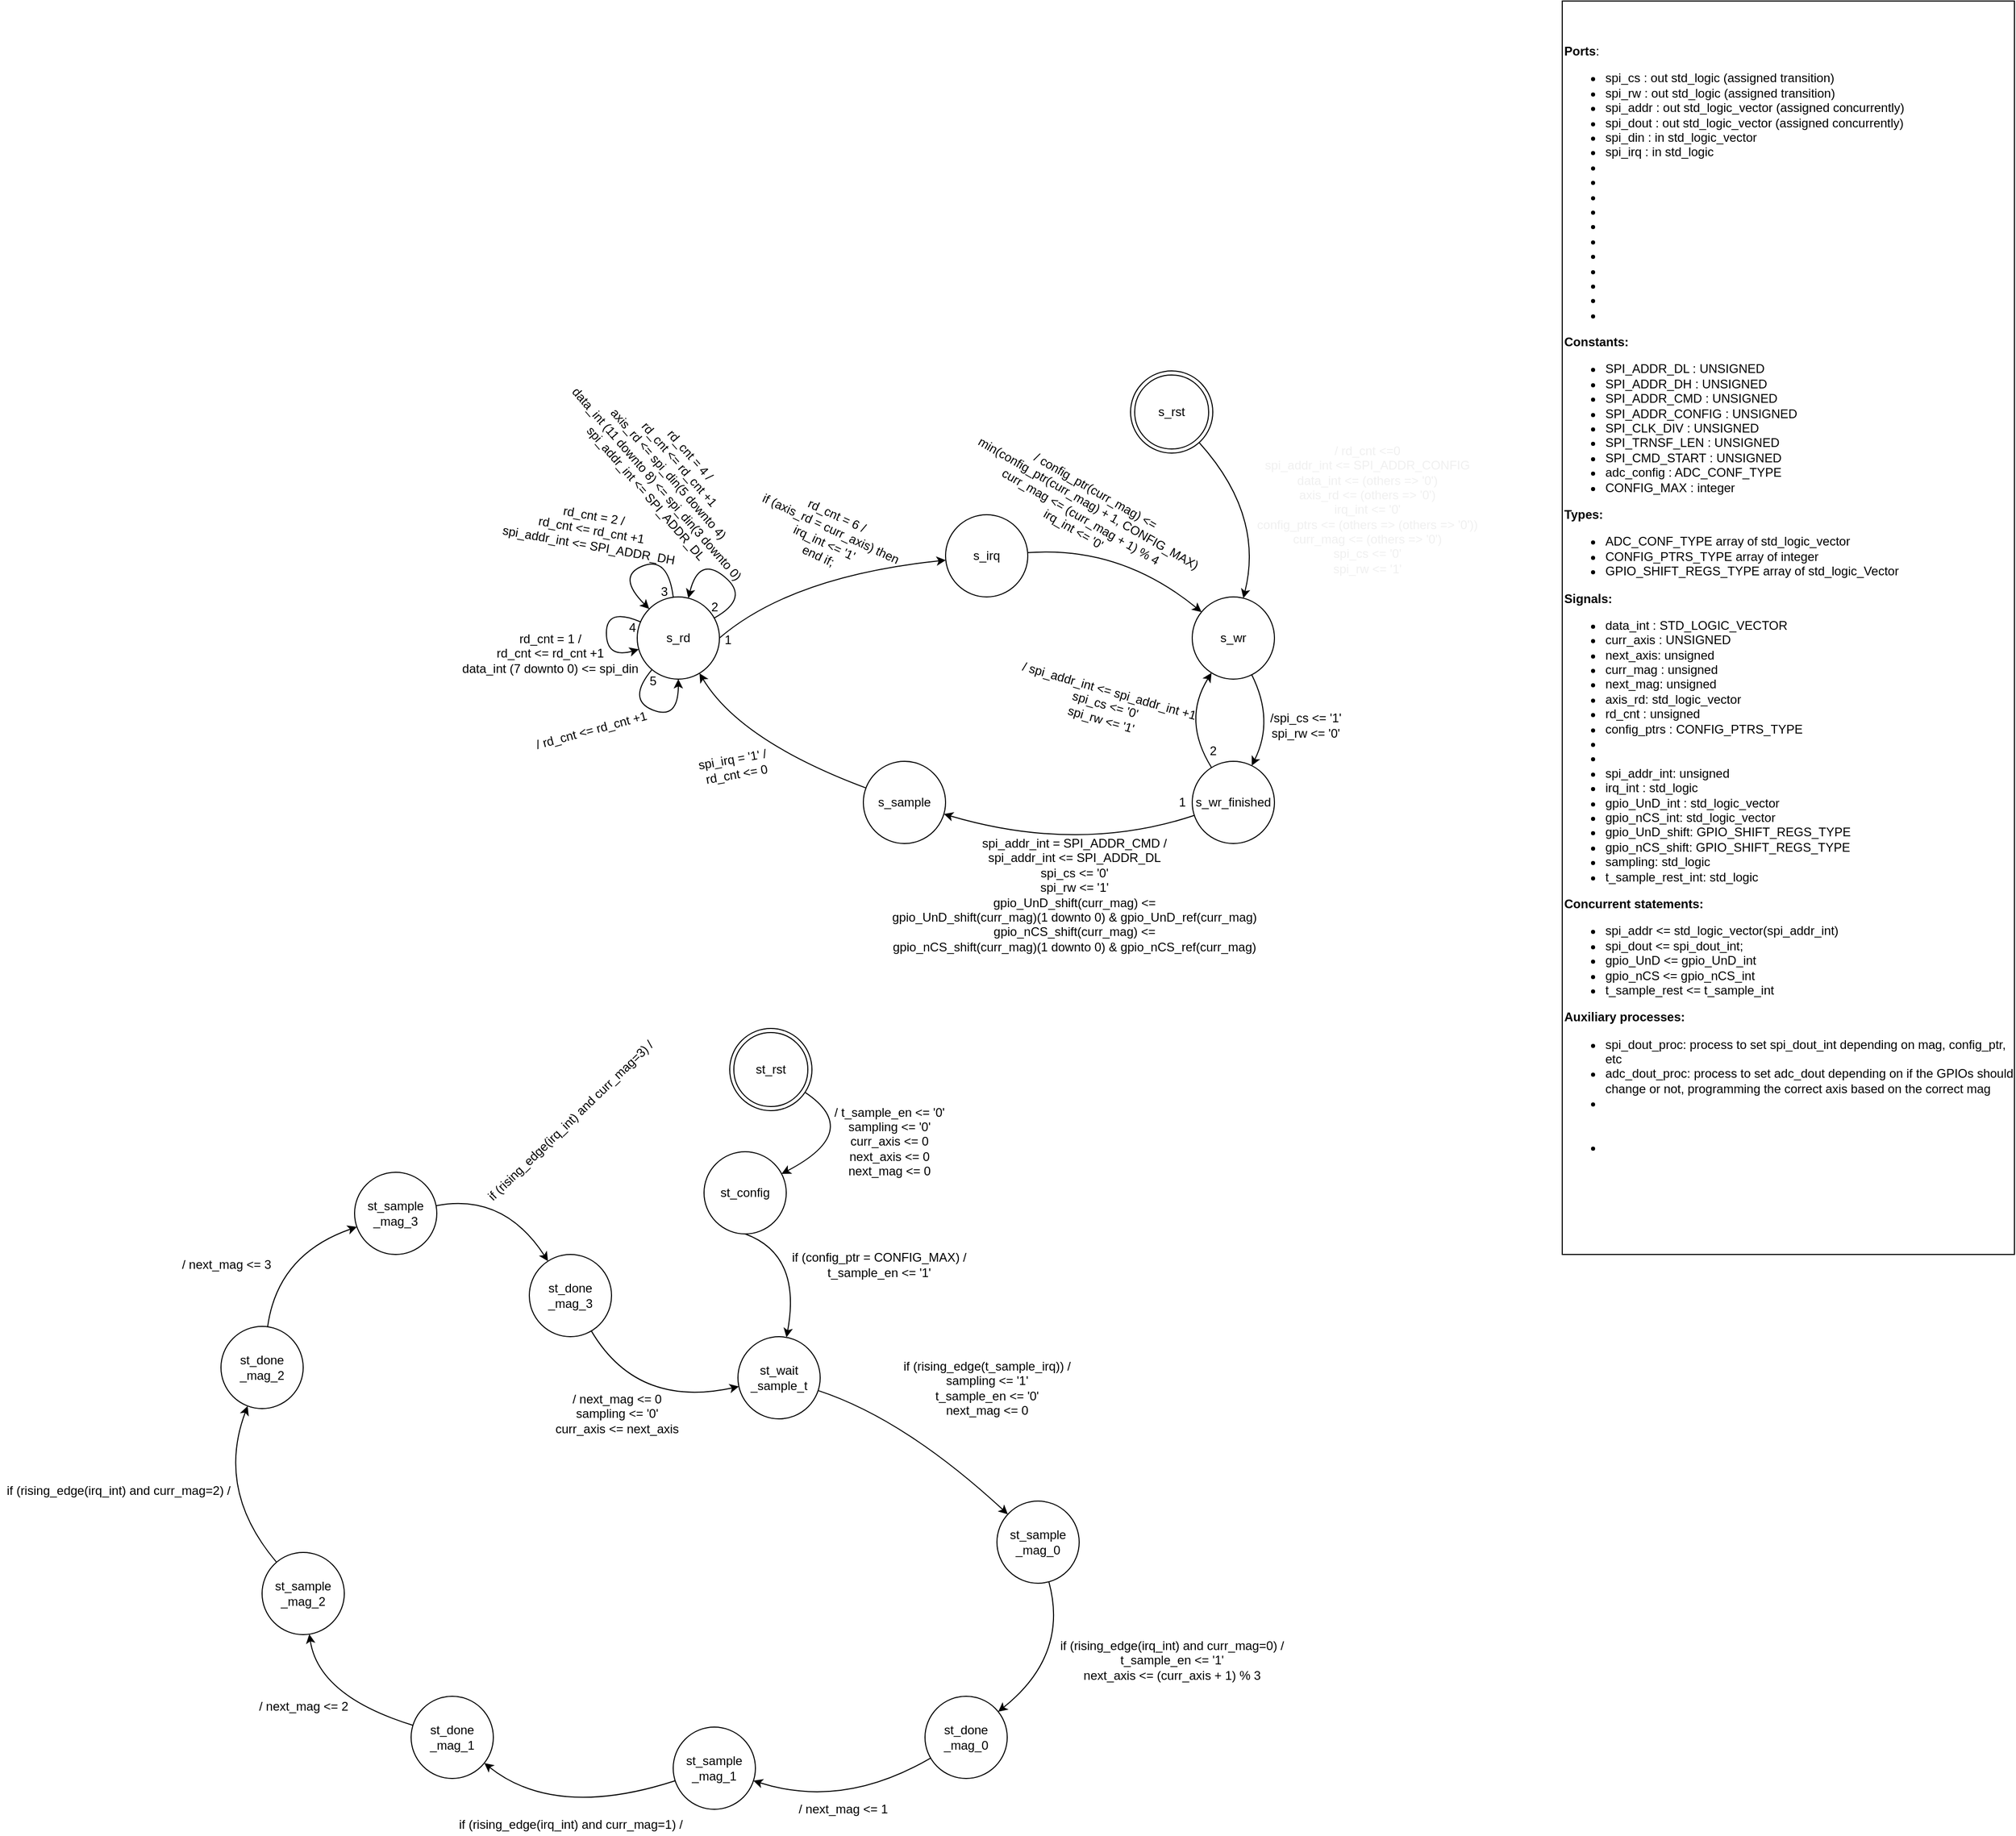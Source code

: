 <mxfile version="16.5.3" type="github">
  <diagram id="vrzT1TKiQixJpK5WYRxw" name="Page-1">
    <mxGraphModel dx="1946" dy="1662" grid="1" gridSize="10" guides="1" tooltips="1" connect="1" arrows="1" fold="1" page="1" pageScale="1" pageWidth="850" pageHeight="1100" math="0" shadow="0">
      <root>
        <mxCell id="0" />
        <mxCell id="1" parent="0" />
        <mxCell id="F6YoLCzz_JKbW-UoigHi-1" value="s_rst" style="ellipse;shape=doubleEllipse;whiteSpace=wrap;html=1;aspect=fixed;fillColor=none;shadow=0;" parent="1" vertex="1">
          <mxGeometry x="420" y="-20" width="80" height="80" as="geometry" />
        </mxCell>
        <mxCell id="F6YoLCzz_JKbW-UoigHi-4" value="s_wr" style="ellipse;whiteSpace=wrap;html=1;aspect=fixed;fillColor=none;shadow=0;" parent="1" vertex="1">
          <mxGeometry x="480" y="200" width="80" height="80" as="geometry" />
        </mxCell>
        <mxCell id="F6YoLCzz_JKbW-UoigHi-5" value="" style="curved=1;endArrow=classic;html=1;shadow=0;" parent="1" source="F6YoLCzz_JKbW-UoigHi-1" target="F6YoLCzz_JKbW-UoigHi-4" edge="1">
          <mxGeometry width="50" height="50" relative="1" as="geometry">
            <mxPoint x="530" y="160" as="sourcePoint" />
            <mxPoint x="580" y="110" as="targetPoint" />
            <Array as="points">
              <mxPoint x="550" y="120" />
            </Array>
          </mxGeometry>
        </mxCell>
        <mxCell id="F6YoLCzz_JKbW-UoigHi-7" value="/spi_cs &amp;lt;= &#39;1&#39;&lt;br&gt;spi_rw &amp;lt;= &#39;0&#39;" style="text;html=1;align=center;verticalAlign=middle;resizable=0;points=[];autosize=1;strokeColor=none;shadow=0;" parent="1" vertex="1">
          <mxGeometry x="550" y="310" width="80" height="30" as="geometry" />
        </mxCell>
        <mxCell id="F6YoLCzz_JKbW-UoigHi-8" value="s_wr_finished" style="ellipse;whiteSpace=wrap;html=1;aspect=fixed;fillColor=none;shadow=0;" parent="1" vertex="1">
          <mxGeometry x="480" y="360" width="80" height="80" as="geometry" />
        </mxCell>
        <mxCell id="F6YoLCzz_JKbW-UoigHi-9" value="" style="curved=1;endArrow=classic;html=1;shadow=0;" parent="1" source="F6YoLCzz_JKbW-UoigHi-4" target="F6YoLCzz_JKbW-UoigHi-8" edge="1">
          <mxGeometry width="50" height="50" relative="1" as="geometry">
            <mxPoint x="390" y="330" as="sourcePoint" />
            <mxPoint x="440" y="280" as="targetPoint" />
            <Array as="points">
              <mxPoint x="560" y="320" />
            </Array>
          </mxGeometry>
        </mxCell>
        <mxCell id="F6YoLCzz_JKbW-UoigHi-11" value="s_sample" style="ellipse;whiteSpace=wrap;html=1;aspect=fixed;fillColor=none;shadow=0;" parent="1" vertex="1">
          <mxGeometry x="160" y="360" width="80" height="80" as="geometry" />
        </mxCell>
        <mxCell id="F6YoLCzz_JKbW-UoigHi-12" value="s_rd" style="ellipse;whiteSpace=wrap;html=1;aspect=fixed;fillColor=none;shadow=0;" parent="1" vertex="1">
          <mxGeometry x="-60" y="200" width="80" height="80" as="geometry" />
        </mxCell>
        <mxCell id="F6YoLCzz_JKbW-UoigHi-13" value="" style="curved=1;endArrow=classic;html=1;shadow=0;" parent="1" source="F6YoLCzz_JKbW-UoigHi-8" target="F6YoLCzz_JKbW-UoigHi-4" edge="1">
          <mxGeometry width="50" height="50" relative="1" as="geometry">
            <mxPoint x="400" y="360" as="sourcePoint" />
            <mxPoint x="450" y="310" as="targetPoint" />
            <Array as="points">
              <mxPoint x="470" y="320" />
            </Array>
          </mxGeometry>
        </mxCell>
        <mxCell id="F6YoLCzz_JKbW-UoigHi-14" value="&lt;div&gt;/ spi_addr_int &amp;lt;= spi_addr_int +1&lt;/div&gt;spi_cs &amp;lt;= &#39;0&#39;&lt;br&gt;spi_rw &amp;lt;= &#39;1&#39;" style="text;html=1;align=center;verticalAlign=middle;resizable=0;points=[];autosize=1;strokeColor=none;rotation=16;shadow=0;" parent="1" vertex="1">
          <mxGeometry x="300" y="280" width="190" height="50" as="geometry" />
        </mxCell>
        <mxCell id="F6YoLCzz_JKbW-UoigHi-16" value="2" style="text;html=1;align=center;verticalAlign=middle;resizable=0;points=[];autosize=1;strokeColor=none;shadow=0;" parent="1" vertex="1">
          <mxGeometry x="490" y="340" width="20" height="20" as="geometry" />
        </mxCell>
        <mxCell id="F6YoLCzz_JKbW-UoigHi-17" value="" style="curved=1;endArrow=classic;html=1;shadow=0;" parent="1" source="F6YoLCzz_JKbW-UoigHi-8" target="F6YoLCzz_JKbW-UoigHi-11" edge="1">
          <mxGeometry width="50" height="50" relative="1" as="geometry">
            <mxPoint x="400" y="360" as="sourcePoint" />
            <mxPoint x="450" y="310" as="targetPoint" />
            <Array as="points">
              <mxPoint x="370" y="450" />
            </Array>
          </mxGeometry>
        </mxCell>
        <mxCell id="F6YoLCzz_JKbW-UoigHi-18" value="1" style="text;html=1;align=center;verticalAlign=middle;resizable=0;points=[];autosize=1;strokeColor=none;shadow=0;" parent="1" vertex="1">
          <mxGeometry x="460" y="390" width="20" height="20" as="geometry" />
        </mxCell>
        <mxCell id="F6YoLCzz_JKbW-UoigHi-19" value="spi_addr_int = SPI_ADDR_CMD /&lt;br&gt;&lt;div&gt;spi_addr_int &amp;lt;= SPI_ADDR_DL&lt;/div&gt;spi_cs &amp;lt;= &#39;0&#39;&lt;br&gt;&lt;div&gt;spi_rw &amp;lt;= &#39;1&#39;&lt;/div&gt;&lt;div&gt;gpio_UnD_shift(curr_mag) &amp;lt;= &lt;br&gt;&lt;/div&gt;&lt;div&gt;gpio_UnD_shift(curr_mag)(1 downto 0) &amp;amp; gpio_UnD_ref(curr_mag)&lt;/div&gt;&lt;div&gt;&lt;div&gt;gpio_nCS_shift(curr_mag) &amp;lt;= &lt;br&gt;&lt;/div&gt;&lt;div&gt;gpio_nCS_shift(curr_mag)(1 downto 0) &amp;amp; gpio_nCS_ref(curr_mag)&lt;/div&gt;&lt;/div&gt;" style="text;html=1;align=center;verticalAlign=middle;resizable=0;points=[];autosize=1;strokeColor=none;shadow=0;" parent="1" vertex="1">
          <mxGeometry x="180" y="430" width="370" height="120" as="geometry" />
        </mxCell>
        <mxCell id="F6YoLCzz_JKbW-UoigHi-20" value="" style="curved=1;endArrow=classic;html=1;shadow=0;" parent="1" source="F6YoLCzz_JKbW-UoigHi-11" target="F6YoLCzz_JKbW-UoigHi-12" edge="1">
          <mxGeometry width="50" height="50" relative="1" as="geometry">
            <mxPoint x="80" y="370" as="sourcePoint" />
            <mxPoint x="130" y="320" as="targetPoint" />
            <Array as="points">
              <mxPoint x="40" y="340" />
            </Array>
          </mxGeometry>
        </mxCell>
        <mxCell id="F6YoLCzz_JKbW-UoigHi-22" value="spi_irq = &#39;1&#39; /&amp;nbsp;&lt;br&gt;rd_cnt &amp;lt;= 0" style="text;html=1;align=center;verticalAlign=middle;resizable=0;points=[];autosize=1;strokeColor=none;rotation=-10;shadow=0;" parent="1" vertex="1">
          <mxGeometry x="-10" y="350" width="90" height="30" as="geometry" />
        </mxCell>
        <mxCell id="F6YoLCzz_JKbW-UoigHi-24" value="" style="curved=1;endArrow=classic;html=1;exitX=1;exitY=0.5;exitDx=0;exitDy=0;shadow=0;" parent="1" source="F6YoLCzz_JKbW-UoigHi-12" target="XSicjda783dgyCvKkv0R-4" edge="1">
          <mxGeometry width="50" height="50" relative="1" as="geometry">
            <mxPoint x="330" y="231" as="sourcePoint" />
            <mxPoint x="260" y="200" as="targetPoint" />
            <Array as="points">
              <mxPoint x="90" y="180" />
            </Array>
          </mxGeometry>
        </mxCell>
        <mxCell id="F6YoLCzz_JKbW-UoigHi-25" value="rd_cnt = 6 / &lt;br&gt;&lt;div&gt;if (axis_rd = curr_axis) then &lt;br&gt;&lt;/div&gt;&lt;div&gt;irq_int &amp;lt;= &#39;1&#39; &lt;br&gt;&lt;/div&gt;&lt;div&gt;end if;&lt;/div&gt;" style="text;html=1;align=center;verticalAlign=middle;resizable=0;points=[];autosize=1;strokeColor=none;rotation=25;shadow=0;" parent="1" vertex="1">
          <mxGeometry x="45" y="110" width="160" height="60" as="geometry" />
        </mxCell>
        <mxCell id="F6YoLCzz_JKbW-UoigHi-29" value="" style="curved=1;endArrow=classic;html=1;shadow=0;" parent="1" source="F6YoLCzz_JKbW-UoigHi-12" target="F6YoLCzz_JKbW-UoigHi-12" edge="1">
          <mxGeometry width="50" height="50" relative="1" as="geometry">
            <mxPoint x="-110" y="190" as="sourcePoint" />
            <mxPoint x="-42.938" y="92.769" as="targetPoint" />
            <Array as="points">
              <mxPoint x="-70" y="300" />
              <mxPoint x="-20" y="320" />
            </Array>
          </mxGeometry>
        </mxCell>
        <mxCell id="F6YoLCzz_JKbW-UoigHi-31" value="rd_cnt = 1 /&lt;br&gt;rd_cnt &amp;lt;= rd_cnt +1&lt;br&gt;data_int (7 downto 0) &amp;lt;= spi_din" style="text;html=1;align=center;verticalAlign=middle;resizable=0;points=[];autosize=1;strokeColor=none;shadow=0;" parent="1" vertex="1">
          <mxGeometry x="-240" y="230" width="190" height="50" as="geometry" />
        </mxCell>
        <mxCell id="F6YoLCzz_JKbW-UoigHi-32" value="" style="curved=1;endArrow=classic;html=1;shadow=0;" parent="1" source="F6YoLCzz_JKbW-UoigHi-12" target="F6YoLCzz_JKbW-UoigHi-12" edge="1">
          <mxGeometry width="50" height="50" relative="1" as="geometry">
            <mxPoint x="-110" y="190" as="sourcePoint" />
            <mxPoint x="-42.938" y="92.769" as="targetPoint" />
            <Array as="points">
              <mxPoint x="-90" y="210" />
              <mxPoint x="-90" y="260" />
            </Array>
          </mxGeometry>
        </mxCell>
        <mxCell id="F6YoLCzz_JKbW-UoigHi-33" value="rd_cnt = 2 /&lt;br&gt;rd_cnt &amp;lt;= rd_cnt +1&lt;br&gt;spi_addr_int &amp;lt;= SPI_ADDR_DH" style="text;html=1;align=center;verticalAlign=middle;resizable=0;points=[];autosize=1;strokeColor=none;rotation=10;shadow=0;" parent="1" vertex="1">
          <mxGeometry x="-200" y="110" width="190" height="50" as="geometry" />
        </mxCell>
        <mxCell id="F6YoLCzz_JKbW-UoigHi-34" value="" style="curved=1;endArrow=classic;html=1;shadow=0;" parent="1" source="F6YoLCzz_JKbW-UoigHi-12" target="F6YoLCzz_JKbW-UoigHi-12" edge="1">
          <mxGeometry width="50" height="50" relative="1" as="geometry">
            <mxPoint x="-110" y="190" as="sourcePoint" />
            <mxPoint x="-42.938" y="92.769" as="targetPoint" />
            <Array as="points">
              <mxPoint x="-30" y="160" />
              <mxPoint x="-80" y="180" />
            </Array>
          </mxGeometry>
        </mxCell>
        <mxCell id="F6YoLCzz_JKbW-UoigHi-35" value="/ rd_cnt &amp;lt;= rd_cnt +1" style="text;html=1;align=center;verticalAlign=middle;resizable=0;points=[];autosize=1;strokeColor=none;rotation=-15;shadow=0;" parent="1" vertex="1">
          <mxGeometry x="-170" y="320" width="130" height="20" as="geometry" />
        </mxCell>
        <mxCell id="F6YoLCzz_JKbW-UoigHi-36" value="" style="curved=1;endArrow=classic;html=1;shadow=0;" parent="1" source="F6YoLCzz_JKbW-UoigHi-12" target="F6YoLCzz_JKbW-UoigHi-12" edge="1">
          <mxGeometry width="50" height="50" relative="1" as="geometry">
            <mxPoint x="-110" y="190" as="sourcePoint" />
            <mxPoint x="-42.938" y="92.769" as="targetPoint" />
            <Array as="points">
              <mxPoint x="50" y="201" />
              <mxPoint y="160" />
            </Array>
          </mxGeometry>
        </mxCell>
        <mxCell id="F6YoLCzz_JKbW-UoigHi-37" value="rd_cnt = 4 /&lt;br&gt;rd_cnt &amp;lt;= rd_cnt +1&lt;br&gt;axis_rd &amp;lt;= spi_din(5 downto 4)&lt;br&gt;data_int (11 downto 8) &amp;lt;= spi_din(3 downto 0)&lt;br&gt;spi_addr_int &amp;lt;= SPI_ADDR_DL" style="text;html=1;align=center;verticalAlign=middle;resizable=0;points=[];autosize=1;strokeColor=none;rotation=49;shadow=0;" parent="1" vertex="1">
          <mxGeometry x="-160" y="40" width="260" height="80" as="geometry" />
        </mxCell>
        <mxCell id="F6YoLCzz_JKbW-UoigHi-38" value="1" style="text;html=1;align=center;verticalAlign=middle;resizable=0;points=[];autosize=1;strokeColor=none;shadow=0;" parent="1" vertex="1">
          <mxGeometry x="18" y="232" width="20" height="20" as="geometry" />
        </mxCell>
        <mxCell id="F6YoLCzz_JKbW-UoigHi-39" value="2" style="text;html=1;align=center;verticalAlign=middle;resizable=0;points=[];autosize=1;strokeColor=none;shadow=0;" parent="1" vertex="1">
          <mxGeometry x="5" y="200" width="20" height="20" as="geometry" />
        </mxCell>
        <mxCell id="F6YoLCzz_JKbW-UoigHi-40" value="3" style="text;html=1;align=center;verticalAlign=middle;resizable=0;points=[];autosize=1;strokeColor=none;shadow=0;" parent="1" vertex="1">
          <mxGeometry x="-44" y="185" width="20" height="20" as="geometry" />
        </mxCell>
        <mxCell id="F6YoLCzz_JKbW-UoigHi-41" value="4" style="text;html=1;align=center;verticalAlign=middle;resizable=0;points=[];autosize=1;strokeColor=none;shadow=0;" parent="1" vertex="1">
          <mxGeometry x="-75" y="220" width="20" height="20" as="geometry" />
        </mxCell>
        <mxCell id="F6YoLCzz_JKbW-UoigHi-42" value="5" style="text;html=1;align=center;verticalAlign=middle;resizable=0;points=[];autosize=1;strokeColor=none;shadow=0;" parent="1" vertex="1">
          <mxGeometry x="-55" y="272" width="20" height="20" as="geometry" />
        </mxCell>
        <mxCell id="XSicjda783dgyCvKkv0R-1" value="&lt;div&gt;&lt;b&gt;Ports&lt;/b&gt;:&lt;/div&gt;&lt;div&gt;&lt;ul&gt;&lt;li&gt;spi_cs : out std_logic (assigned transition)&lt;br&gt;&lt;/li&gt;&lt;li&gt;spi_rw : out std_logic  (assigned transition)&lt;/li&gt;&lt;li&gt;spi_addr : out std_logic_vector (assigned concurrently)&lt;br&gt;&lt;/li&gt;&lt;li&gt;spi_dout : out std_logic_vector (assigned concurrently)&lt;br&gt;&lt;/li&gt;&lt;li&gt;spi_din : in std_logic_vector&lt;/li&gt;&lt;li&gt;spi_irq : in std_logic&lt;/li&gt;&lt;li&gt;&lt;font color=&quot;#FFFFFF&quot;&gt;gpio_UnD : out std_logic_vector (assigned concurrently)&lt;/font&gt;&lt;/li&gt;&lt;li&gt;&lt;font color=&quot;#FFFFFF&quot;&gt;gpio_UnD_ref : in std_logic_Vector&lt;/font&gt;&lt;/li&gt;&lt;li&gt;&lt;font color=&quot;#FFFFFF&quot;&gt;gpio_nCS : out std_logic_Vector&lt;/font&gt;&lt;font color=&quot;#FFFFFF&quot;&gt; (assigned concurrently)&lt;/font&gt;&lt;/li&gt;&lt;li&gt;&lt;font color=&quot;#FFFFFF&quot;&gt;gpio_nCS_ref : in std_logic_vector&lt;/font&gt;&lt;/li&gt;&lt;li&gt;&lt;font color=&quot;#FFFFFF&quot;&gt;t_sample_en : out std_logic (assigned process)&lt;/font&gt;&lt;/li&gt;&lt;li&gt;&lt;font color=&quot;#FFFFFF&quot;&gt;t_sample_rest : out std_logic (assigned concurrently)&lt;/font&gt;&lt;/li&gt;&lt;li&gt;&lt;font color=&quot;#FFFFFF&quot;&gt;t_sample_cnt : in std_logic_vector&lt;/font&gt;&lt;/li&gt;&lt;li&gt;&lt;font color=&quot;#FFFFFF&quot;&gt;t_sample_irq : in std_logic&lt;br&gt;&lt;/font&gt;&lt;/li&gt;&lt;li&gt;&lt;font color=&quot;#FFFFFF&quot;&gt;data_out : out std_logic_vector (assigned concurrently)&lt;br&gt;&lt;/font&gt;&lt;/li&gt;&lt;li&gt;&lt;font color=&quot;#FFFFFF&quot;&gt;ch_out : out std_logic_vector &lt;/font&gt;&lt;font color=&quot;#FFFFFF&quot;&gt;(assigned concurrently)&lt;/font&gt;&lt;/li&gt;&lt;li&gt;&lt;font color=&quot;#FFFFFF&quot;&gt;irq_out : out std_logic &lt;/font&gt;&lt;font color=&quot;#FFFFFF&quot;&gt;(assigned concurrently)&lt;/font&gt;&lt;/li&gt;&lt;/ul&gt;&lt;div&gt;&lt;b&gt;Constants:&lt;/b&gt;&lt;/div&gt;&lt;div&gt;&lt;ul&gt;&lt;li&gt;SPI_ADDR_DL : UNSIGNED&lt;/li&gt;&lt;li&gt;SPI_ADDR_DH : UNSIGNED&lt;/li&gt;&lt;li&gt;SPI_ADDR_CMD : UNSIGNED&lt;/li&gt;&lt;li&gt;SPI_ADDR_CONFIG : UNSIGNED&lt;/li&gt;&lt;li&gt;SPI_CLK_DIV : UNSIGNED&lt;/li&gt;&lt;li&gt;SPI_TRNSF_LEN : UNSIGNED&lt;/li&gt;&lt;li&gt;SPI_CMD_START : UNSIGNED&lt;/li&gt;&lt;li&gt;adc_config : ADC_CONF_TYPE&lt;/li&gt;&lt;li&gt;CONFIG_MAX : integer&lt;br&gt;&lt;/li&gt;&lt;/ul&gt;&lt;div&gt;&lt;b&gt;Types:&lt;/b&gt;&lt;/div&gt;&lt;div&gt;&lt;ul&gt;&lt;li&gt;ADC_CONF_TYPE array of std_logic_vector&lt;br&gt;&lt;/li&gt;&lt;li&gt;CONFIG_PTRS_TYPE array of integer&lt;/li&gt;&lt;li&gt;GPIO_SHIFT_REGS_TYPE array of std_logic_Vector&lt;br&gt;&lt;/li&gt;&lt;/ul&gt;&lt;/div&gt;&lt;/div&gt;&lt;div&gt;&lt;b&gt;Signals:&lt;/b&gt;&lt;/div&gt;&lt;div&gt;&lt;ul&gt;&lt;li&gt;data_int : STD_LOGIC_VECTOR&lt;/li&gt;&lt;li&gt;curr_axis : UNSIGNED&lt;/li&gt;&lt;li&gt;next_axis: unsigned&lt;br&gt;&lt;/li&gt;&lt;li&gt;curr_mag : unsigned&lt;/li&gt;&lt;li&gt;next_mag: unsigned&lt;br&gt;&lt;/li&gt;&lt;li&gt;axis_rd: std_logic_vector&lt;br&gt;&lt;/li&gt;&lt;li&gt;rd_cnt : unsigned&lt;/li&gt;&lt;li&gt;config_ptrs : CONFIG_PTRS_TYPE&lt;/li&gt;&lt;li&gt;&lt;font color=&quot;#FFFFFF&quot;&gt;adc_dout: ADC_DATA&lt;br&gt;&lt;/font&gt;&lt;/li&gt;&lt;li&gt;&lt;font color=&quot;#FFFFFF&quot;&gt;spi_dout_int: STD_LOGIC_VECTOR&lt;br&gt;&lt;/font&gt;&lt;/li&gt;&lt;li&gt;spi_addr_int: unsigned&lt;br&gt;&lt;/li&gt;&lt;li&gt;irq_int : std_logic&lt;/li&gt;&lt;li&gt;gpio_UnD_int : std_logic_vector&lt;/li&gt;&lt;li&gt;gpio_nCS_int: std_logic_vector&lt;/li&gt;&lt;li&gt;gpio_UnD_shift: GPIO_SHIFT_REGS_TYPE&lt;/li&gt;&lt;li&gt;gpio_nCS_shift: GPIO_SHIFT_REGS_TYPE&lt;br&gt;&lt;/li&gt;&lt;li&gt;sampling: std_logic&lt;/li&gt;&lt;li&gt;t_sample_rest_int: std_logic&lt;br&gt;&lt;/li&gt;&lt;/ul&gt;&lt;div&gt;&lt;b&gt;Concurrent statements:&lt;/b&gt;&lt;/div&gt;&lt;div&gt;&lt;ul&gt;&lt;li&gt;spi_addr &amp;lt;= std_logic_vector(spi_addr_int)&lt;/li&gt;&lt;li&gt;spi_dout &amp;lt;= spi_dout_int;&lt;/li&gt;&lt;li&gt;gpio_UnD &amp;lt;= gpio_UnD_int&lt;/li&gt;&lt;li&gt;gpio_nCS &amp;lt;= gpio_nCS_int&lt;/li&gt;&lt;li&gt;t_sample_rest &amp;lt;= t_sample_int&lt;br&gt;&lt;/li&gt;&lt;/ul&gt;&lt;div&gt;&lt;b&gt;Auxiliary processes:&lt;/b&gt;&lt;/div&gt;&lt;div&gt;&lt;ul&gt;&lt;li&gt;spi_dout_proc: process to set spi_dout_int depending on mag, config_ptr, etc&lt;/li&gt;&lt;li&gt;adc_dout_proc: process to set adc_dout depending on if the GPIOs should change or not, programming the correct axis based on the correct mag&lt;/li&gt;&lt;li&gt;&lt;font color=&quot;#FFFFFF&quot;&gt;Process to start sampling, update next_axis and disable timer upon timeout, to start timer when having received sample from mag0, and to stop sampling and set curr_axis when last mag has been sampled&lt;/font&gt;&lt;/li&gt;&lt;li&gt;&lt;font color=&quot;#FFFFFF&quot;&gt;Process which updates gpio_UnD_int and gpio_nCS_int when the shift registers fully carry the ref value - when it is three spi cycles since the gpio value was written to the SPI&lt;br&gt;&lt;/font&gt;&lt;/li&gt;&lt;/ul&gt;&lt;div&gt;&lt;br&gt;&lt;/div&gt;&lt;/div&gt;&lt;/div&gt;&lt;/div&gt;&lt;/div&gt;" style="rounded=0;whiteSpace=wrap;html=1;align=left;shadow=0;" parent="1" vertex="1">
          <mxGeometry x="840" y="-380" width="440" height="1220" as="geometry" />
        </mxCell>
        <mxCell id="XSicjda783dgyCvKkv0R-3" value="&lt;div&gt;/ rd_cnt &amp;lt;=0&lt;/div&gt;&lt;div&gt;spi_addr_int &amp;lt;= SPI_ADDR_CONFIG&lt;br&gt;&lt;/div&gt;&lt;div&gt;data_int &amp;lt;= (others =&amp;gt; &#39;0&#39;)&lt;/div&gt;&lt;div&gt;axis_rd &amp;lt;= (others =&amp;gt; &#39;0&#39;)&lt;br&gt;&lt;/div&gt;&lt;div&gt;irq_int &amp;lt;= &#39;0&#39;&lt;/div&gt;&lt;div&gt;config_ptrs &amp;lt;= (others =&amp;gt; (others =&amp;gt; &#39;0&#39;))&lt;/div&gt;&lt;div&gt;curr_mag &amp;lt;= (others =&amp;gt; &#39;0&#39;)&lt;/div&gt;&lt;div&gt;spi_cs &amp;lt;= &#39;0&#39;&lt;br&gt;spi_rw &amp;lt;= &#39;1&#39;&lt;/div&gt;" style="text;html=1;align=center;verticalAlign=middle;resizable=0;points=[];autosize=1;strokeColor=none;fillColor=none;fontColor=#F0F0F0;" parent="1" vertex="1">
          <mxGeometry x="535" y="50" width="230" height="130" as="geometry" />
        </mxCell>
        <mxCell id="XSicjda783dgyCvKkv0R-4" value="s_irq" style="ellipse;whiteSpace=wrap;html=1;aspect=fixed;fillColor=none;shadow=0;" parent="1" vertex="1">
          <mxGeometry x="240" y="120" width="80" height="80" as="geometry" />
        </mxCell>
        <mxCell id="XSicjda783dgyCvKkv0R-5" value="&lt;div&gt;/ config_ptr(curr_mag) &amp;lt;= &lt;br&gt;&lt;/div&gt;&lt;div&gt;min(config_ptr(curr_mag) + 1, CONFIG_MAX)&lt;br&gt;&lt;/div&gt;&lt;div&gt;curr_mag &amp;lt;= (curr_mag + 1) % 4&lt;/div&gt;&lt;div&gt;irq_int &amp;lt;= &#39;0&#39;&lt;br&gt;&lt;/div&gt;" style="text;html=1;align=center;verticalAlign=middle;resizable=0;points=[];autosize=1;strokeColor=none;rotation=30;shadow=0;" parent="1" vertex="1">
          <mxGeometry x="245" y="85" width="260" height="60" as="geometry" />
        </mxCell>
        <mxCell id="XSicjda783dgyCvKkv0R-6" value="" style="curved=1;endArrow=classic;html=1;rounded=0;shadow=0;fontColor=#FFF4C3;" parent="1" source="XSicjda783dgyCvKkv0R-4" target="F6YoLCzz_JKbW-UoigHi-4" edge="1">
          <mxGeometry width="50" height="50" relative="1" as="geometry">
            <mxPoint x="360" y="230" as="sourcePoint" />
            <mxPoint x="410" y="180" as="targetPoint" />
            <Array as="points">
              <mxPoint x="410" y="150" />
            </Array>
          </mxGeometry>
        </mxCell>
        <mxCell id="8SJpzsF0-qMpYskNrNtn-1" value="st_rst" style="ellipse;shape=doubleEllipse;whiteSpace=wrap;html=1;aspect=fixed;" vertex="1" parent="1">
          <mxGeometry x="30" y="620" width="80" height="80" as="geometry" />
        </mxCell>
        <mxCell id="8SJpzsF0-qMpYskNrNtn-2" value="" style="curved=1;endArrow=classic;html=1;rounded=0;" edge="1" parent="1" source="8SJpzsF0-qMpYskNrNtn-1" target="8SJpzsF0-qMpYskNrNtn-32">
          <mxGeometry width="50" height="50" relative="1" as="geometry">
            <mxPoint x="110" y="910" as="sourcePoint" />
            <mxPoint x="190" y="760" as="targetPoint" />
            <Array as="points">
              <mxPoint x="160" y="720" />
            </Array>
          </mxGeometry>
        </mxCell>
        <mxCell id="8SJpzsF0-qMpYskNrNtn-3" value="&lt;div&gt;/ t_sample_en &amp;lt;= &#39;0&#39;&lt;/div&gt;&lt;div&gt;sampling &amp;lt;= &#39;0&#39;&lt;br&gt;&lt;/div&gt;&lt;div&gt;curr_axis &amp;lt;= 0&lt;/div&gt;&lt;div&gt;next_axis &amp;lt;= 0&lt;/div&gt;&lt;div&gt;next_mag &amp;lt;= 0&lt;br&gt;&lt;/div&gt;" style="text;html=1;align=center;verticalAlign=middle;resizable=0;points=[];autosize=1;strokeColor=none;fillColor=none;" vertex="1" parent="1">
          <mxGeometry x="125" y="690" width="120" height="80" as="geometry" />
        </mxCell>
        <mxCell id="8SJpzsF0-qMpYskNrNtn-4" value="&lt;div&gt;st_wait&lt;/div&gt;&lt;div&gt;_sample_t&lt;/div&gt;" style="ellipse;whiteSpace=wrap;html=1;aspect=fixed;" vertex="1" parent="1">
          <mxGeometry x="38" y="920" width="80" height="80" as="geometry" />
        </mxCell>
        <mxCell id="8SJpzsF0-qMpYskNrNtn-5" value="&lt;div&gt;st_sample&lt;/div&gt;&lt;div&gt;_mag_0&lt;br&gt;&lt;/div&gt;" style="ellipse;whiteSpace=wrap;html=1;aspect=fixed;" vertex="1" parent="1">
          <mxGeometry x="290" y="1080" width="80" height="80" as="geometry" />
        </mxCell>
        <mxCell id="8SJpzsF0-qMpYskNrNtn-6" value="" style="curved=1;endArrow=classic;html=1;rounded=0;" edge="1" parent="1" source="8SJpzsF0-qMpYskNrNtn-4" target="8SJpzsF0-qMpYskNrNtn-5">
          <mxGeometry width="50" height="50" relative="1" as="geometry">
            <mxPoint x="140" y="1140" as="sourcePoint" />
            <mxPoint x="190" y="1090" as="targetPoint" />
            <Array as="points">
              <mxPoint x="200" y="1000" />
            </Array>
          </mxGeometry>
        </mxCell>
        <mxCell id="8SJpzsF0-qMpYskNrNtn-7" value="&lt;div&gt;if (rising_edge(t_sample_irq)) /&lt;/div&gt;&lt;div&gt;sampling &amp;lt;= &#39;1&#39;&lt;/div&gt;&lt;div&gt;t_sample_en &amp;lt;= &#39;0&#39;&lt;/div&gt;&lt;div&gt;next_mag &amp;lt;= 0&lt;/div&gt;" style="text;html=1;align=center;verticalAlign=middle;resizable=0;points=[];autosize=1;strokeColor=none;fillColor=none;" vertex="1" parent="1">
          <mxGeometry x="190" y="940" width="180" height="60" as="geometry" />
        </mxCell>
        <mxCell id="8SJpzsF0-qMpYskNrNtn-8" value="&lt;div&gt;st_done&lt;/div&gt;&lt;div&gt;_mag_0&lt;br&gt;&lt;/div&gt;" style="ellipse;whiteSpace=wrap;html=1;aspect=fixed;" vertex="1" parent="1">
          <mxGeometry x="220" y="1270" width="80" height="80" as="geometry" />
        </mxCell>
        <mxCell id="8SJpzsF0-qMpYskNrNtn-9" value="&lt;div&gt;st_sample&lt;/div&gt;&lt;div&gt;_mag_1&lt;/div&gt;" style="ellipse;whiteSpace=wrap;html=1;aspect=fixed;" vertex="1" parent="1">
          <mxGeometry x="-25" y="1300" width="80" height="80" as="geometry" />
        </mxCell>
        <mxCell id="8SJpzsF0-qMpYskNrNtn-10" value="" style="curved=1;endArrow=classic;html=1;rounded=0;" edge="1" parent="1" source="8SJpzsF0-qMpYskNrNtn-5" target="8SJpzsF0-qMpYskNrNtn-8">
          <mxGeometry width="50" height="50" relative="1" as="geometry">
            <mxPoint x="-110" y="1220" as="sourcePoint" />
            <mxPoint x="-60" y="1170" as="targetPoint" />
            <Array as="points">
              <mxPoint x="360" y="1230" />
            </Array>
          </mxGeometry>
        </mxCell>
        <mxCell id="8SJpzsF0-qMpYskNrNtn-11" value="&lt;div&gt;if (rising_edge(irq_int) and curr_mag=0) /&lt;/div&gt;&lt;div&gt;t_sample_en &amp;lt;= &#39;1&#39;&lt;br&gt;&lt;/div&gt;&lt;div&gt;next_axis &amp;lt;= (curr_axis + 1) % 3&lt;/div&gt;" style="text;html=1;align=center;verticalAlign=middle;resizable=0;points=[];autosize=1;strokeColor=none;fillColor=none;" vertex="1" parent="1">
          <mxGeometry x="345" y="1210" width="230" height="50" as="geometry" />
        </mxCell>
        <mxCell id="8SJpzsF0-qMpYskNrNtn-12" value="" style="curved=1;endArrow=classic;html=1;rounded=0;" edge="1" parent="1" source="8SJpzsF0-qMpYskNrNtn-8" target="8SJpzsF0-qMpYskNrNtn-9">
          <mxGeometry width="50" height="50" relative="1" as="geometry">
            <mxPoint x="180" y="1470" as="sourcePoint" />
            <mxPoint x="230" y="1420" as="targetPoint" />
            <Array as="points">
              <mxPoint x="140" y="1380" />
            </Array>
          </mxGeometry>
        </mxCell>
        <mxCell id="8SJpzsF0-qMpYskNrNtn-13" value="/ next_mag &amp;lt;= 1" style="text;html=1;align=center;verticalAlign=middle;resizable=0;points=[];autosize=1;strokeColor=none;fillColor=none;" vertex="1" parent="1">
          <mxGeometry x="90" y="1370" width="100" height="20" as="geometry" />
        </mxCell>
        <mxCell id="8SJpzsF0-qMpYskNrNtn-14" value="&lt;div&gt;st_done&lt;/div&gt;&lt;div&gt;_mag_1&lt;br&gt;&lt;/div&gt;" style="ellipse;whiteSpace=wrap;html=1;aspect=fixed;" vertex="1" parent="1">
          <mxGeometry x="-280" y="1270" width="80" height="80" as="geometry" />
        </mxCell>
        <mxCell id="8SJpzsF0-qMpYskNrNtn-15" value="" style="curved=1;endArrow=classic;html=1;rounded=0;" edge="1" parent="1" source="8SJpzsF0-qMpYskNrNtn-9" target="8SJpzsF0-qMpYskNrNtn-14">
          <mxGeometry width="50" height="50" relative="1" as="geometry">
            <mxPoint x="-170" y="1430" as="sourcePoint" />
            <mxPoint x="-120" y="1380" as="targetPoint" />
            <Array as="points">
              <mxPoint x="-140" y="1390" />
            </Array>
          </mxGeometry>
        </mxCell>
        <mxCell id="8SJpzsF0-qMpYskNrNtn-17" value="&lt;div&gt;if (rising_edge(irq_int) and curr_mag=1) /&lt;/div&gt;" style="text;html=1;align=center;verticalAlign=middle;resizable=0;points=[];autosize=1;strokeColor=none;fillColor=none;" vertex="1" parent="1">
          <mxGeometry x="-240" y="1385" width="230" height="20" as="geometry" />
        </mxCell>
        <mxCell id="8SJpzsF0-qMpYskNrNtn-18" value="&lt;div&gt;st_sample&lt;/div&gt;&lt;div&gt;_mag_2&lt;/div&gt;" style="ellipse;whiteSpace=wrap;html=1;aspect=fixed;" vertex="1" parent="1">
          <mxGeometry x="-425" y="1130" width="80" height="80" as="geometry" />
        </mxCell>
        <mxCell id="8SJpzsF0-qMpYskNrNtn-19" value="" style="curved=1;endArrow=classic;html=1;rounded=0;" edge="1" parent="1" source="8SJpzsF0-qMpYskNrNtn-14" target="8SJpzsF0-qMpYskNrNtn-18">
          <mxGeometry width="50" height="50" relative="1" as="geometry">
            <mxPoint x="-450" y="1320" as="sourcePoint" />
            <mxPoint x="-400" y="1270" as="targetPoint" />
            <Array as="points">
              <mxPoint x="-370" y="1270" />
            </Array>
          </mxGeometry>
        </mxCell>
        <mxCell id="8SJpzsF0-qMpYskNrNtn-20" value="/ next_mag &amp;lt;= 2" style="text;html=1;align=center;verticalAlign=middle;resizable=0;points=[];autosize=1;strokeColor=none;fillColor=none;" vertex="1" parent="1">
          <mxGeometry x="-435" y="1270" width="100" height="20" as="geometry" />
        </mxCell>
        <mxCell id="8SJpzsF0-qMpYskNrNtn-21" value="&lt;div&gt;st_done&lt;/div&gt;&lt;div&gt;_mag_2&lt;/div&gt;" style="ellipse;whiteSpace=wrap;html=1;aspect=fixed;" vertex="1" parent="1">
          <mxGeometry x="-465" y="910" width="80" height="80" as="geometry" />
        </mxCell>
        <mxCell id="8SJpzsF0-qMpYskNrNtn-22" value="" style="curved=1;endArrow=classic;html=1;rounded=0;" edge="1" parent="1" source="8SJpzsF0-qMpYskNrNtn-18" target="8SJpzsF0-qMpYskNrNtn-21">
          <mxGeometry width="50" height="50" relative="1" as="geometry">
            <mxPoint x="-560" y="1110" as="sourcePoint" />
            <mxPoint x="-510" y="1060" as="targetPoint" />
            <Array as="points">
              <mxPoint x="-470" y="1070" />
            </Array>
          </mxGeometry>
        </mxCell>
        <mxCell id="8SJpzsF0-qMpYskNrNtn-23" value="&lt;div&gt;if (rising_edge(irq_int) and curr_mag=2) /&lt;/div&gt;" style="text;html=1;align=center;verticalAlign=middle;resizable=0;points=[];autosize=1;strokeColor=none;fillColor=none;" vertex="1" parent="1">
          <mxGeometry x="-680" y="1060" width="230" height="20" as="geometry" />
        </mxCell>
        <mxCell id="8SJpzsF0-qMpYskNrNtn-24" value="&lt;div&gt;st_sample&lt;/div&gt;&lt;div&gt;_mag_3&lt;/div&gt;" style="ellipse;whiteSpace=wrap;html=1;aspect=fixed;" vertex="1" parent="1">
          <mxGeometry x="-335" y="760" width="80" height="80" as="geometry" />
        </mxCell>
        <mxCell id="8SJpzsF0-qMpYskNrNtn-25" value="" style="curved=1;endArrow=classic;html=1;rounded=0;" edge="1" parent="1" source="8SJpzsF0-qMpYskNrNtn-21" target="8SJpzsF0-qMpYskNrNtn-24">
          <mxGeometry width="50" height="50" relative="1" as="geometry">
            <mxPoint x="-440" y="880" as="sourcePoint" />
            <mxPoint x="-390" y="830" as="targetPoint" />
            <Array as="points">
              <mxPoint x="-410" y="840" />
            </Array>
          </mxGeometry>
        </mxCell>
        <mxCell id="8SJpzsF0-qMpYskNrNtn-26" value="&lt;div&gt;st_done&lt;/div&gt;&lt;div&gt;_mag_3&lt;/div&gt;" style="ellipse;whiteSpace=wrap;html=1;aspect=fixed;" vertex="1" parent="1">
          <mxGeometry x="-165" y="840" width="80" height="80" as="geometry" />
        </mxCell>
        <mxCell id="8SJpzsF0-qMpYskNrNtn-27" value="/ next_mag &amp;lt;= 3" style="text;html=1;align=center;verticalAlign=middle;resizable=0;points=[];autosize=1;strokeColor=none;fillColor=none;" vertex="1" parent="1">
          <mxGeometry x="-510" y="840" width="100" height="20" as="geometry" />
        </mxCell>
        <mxCell id="8SJpzsF0-qMpYskNrNtn-28" value="" style="curved=1;endArrow=classic;html=1;rounded=0;" edge="1" parent="1" source="8SJpzsF0-qMpYskNrNtn-24" target="8SJpzsF0-qMpYskNrNtn-26">
          <mxGeometry width="50" height="50" relative="1" as="geometry">
            <mxPoint x="-210" y="760" as="sourcePoint" />
            <mxPoint x="-160" y="710" as="targetPoint" />
            <Array as="points">
              <mxPoint x="-190" y="780" />
            </Array>
          </mxGeometry>
        </mxCell>
        <mxCell id="8SJpzsF0-qMpYskNrNtn-29" value="&lt;div&gt;if (rising_edge(irq_int) and curr_mag=3) /&lt;/div&gt;" style="text;html=1;align=center;verticalAlign=middle;resizable=0;points=[];autosize=1;strokeColor=none;fillColor=none;rotation=-44;" vertex="1" parent="1">
          <mxGeometry x="-240" y="700" width="230" height="20" as="geometry" />
        </mxCell>
        <mxCell id="8SJpzsF0-qMpYskNrNtn-30" value="" style="curved=1;endArrow=classic;html=1;rounded=0;" edge="1" parent="1" source="8SJpzsF0-qMpYskNrNtn-26" target="8SJpzsF0-qMpYskNrNtn-4">
          <mxGeometry width="50" height="50" relative="1" as="geometry">
            <mxPoint x="-160" y="1020" as="sourcePoint" />
            <mxPoint x="-110" y="970" as="targetPoint" />
            <Array as="points">
              <mxPoint x="-60" y="990" />
            </Array>
          </mxGeometry>
        </mxCell>
        <mxCell id="8SJpzsF0-qMpYskNrNtn-31" value="&lt;div&gt;/ next_mag &amp;lt;= 0&lt;/div&gt;&lt;div&gt;sampling &amp;lt;= &#39;0&#39;&lt;/div&gt;&lt;div&gt;curr_axis &amp;lt;= next_axis&lt;br&gt;&lt;/div&gt;" style="text;html=1;align=center;verticalAlign=middle;resizable=0;points=[];autosize=1;strokeColor=none;fillColor=none;" vertex="1" parent="1">
          <mxGeometry x="-150" y="970" width="140" height="50" as="geometry" />
        </mxCell>
        <mxCell id="8SJpzsF0-qMpYskNrNtn-32" value="&lt;div&gt;st_config&lt;/div&gt;" style="ellipse;whiteSpace=wrap;html=1;aspect=fixed;" vertex="1" parent="1">
          <mxGeometry x="5" y="740" width="80" height="80" as="geometry" />
        </mxCell>
        <mxCell id="8SJpzsF0-qMpYskNrNtn-33" value="" style="curved=1;endArrow=classic;html=1;rounded=0;" edge="1" parent="1" source="8SJpzsF0-qMpYskNrNtn-32" target="8SJpzsF0-qMpYskNrNtn-4">
          <mxGeometry width="50" height="50" relative="1" as="geometry">
            <mxPoint x="40" y="870" as="sourcePoint" />
            <mxPoint x="90" y="820" as="targetPoint" />
            <Array as="points">
              <mxPoint x="45" y="820" />
              <mxPoint x="100" y="840" />
            </Array>
          </mxGeometry>
        </mxCell>
        <mxCell id="8SJpzsF0-qMpYskNrNtn-34" value="&lt;div&gt;if (config_ptr = CONFIG_MAX) /&lt;/div&gt;&lt;div&gt;t_sample_en &amp;lt;= &#39;1&#39;&lt;br&gt;&lt;/div&gt;" style="text;html=1;align=center;verticalAlign=middle;resizable=0;points=[];autosize=1;strokeColor=none;fillColor=none;" vertex="1" parent="1">
          <mxGeometry x="80" y="835" width="190" height="30" as="geometry" />
        </mxCell>
      </root>
    </mxGraphModel>
  </diagram>
</mxfile>
